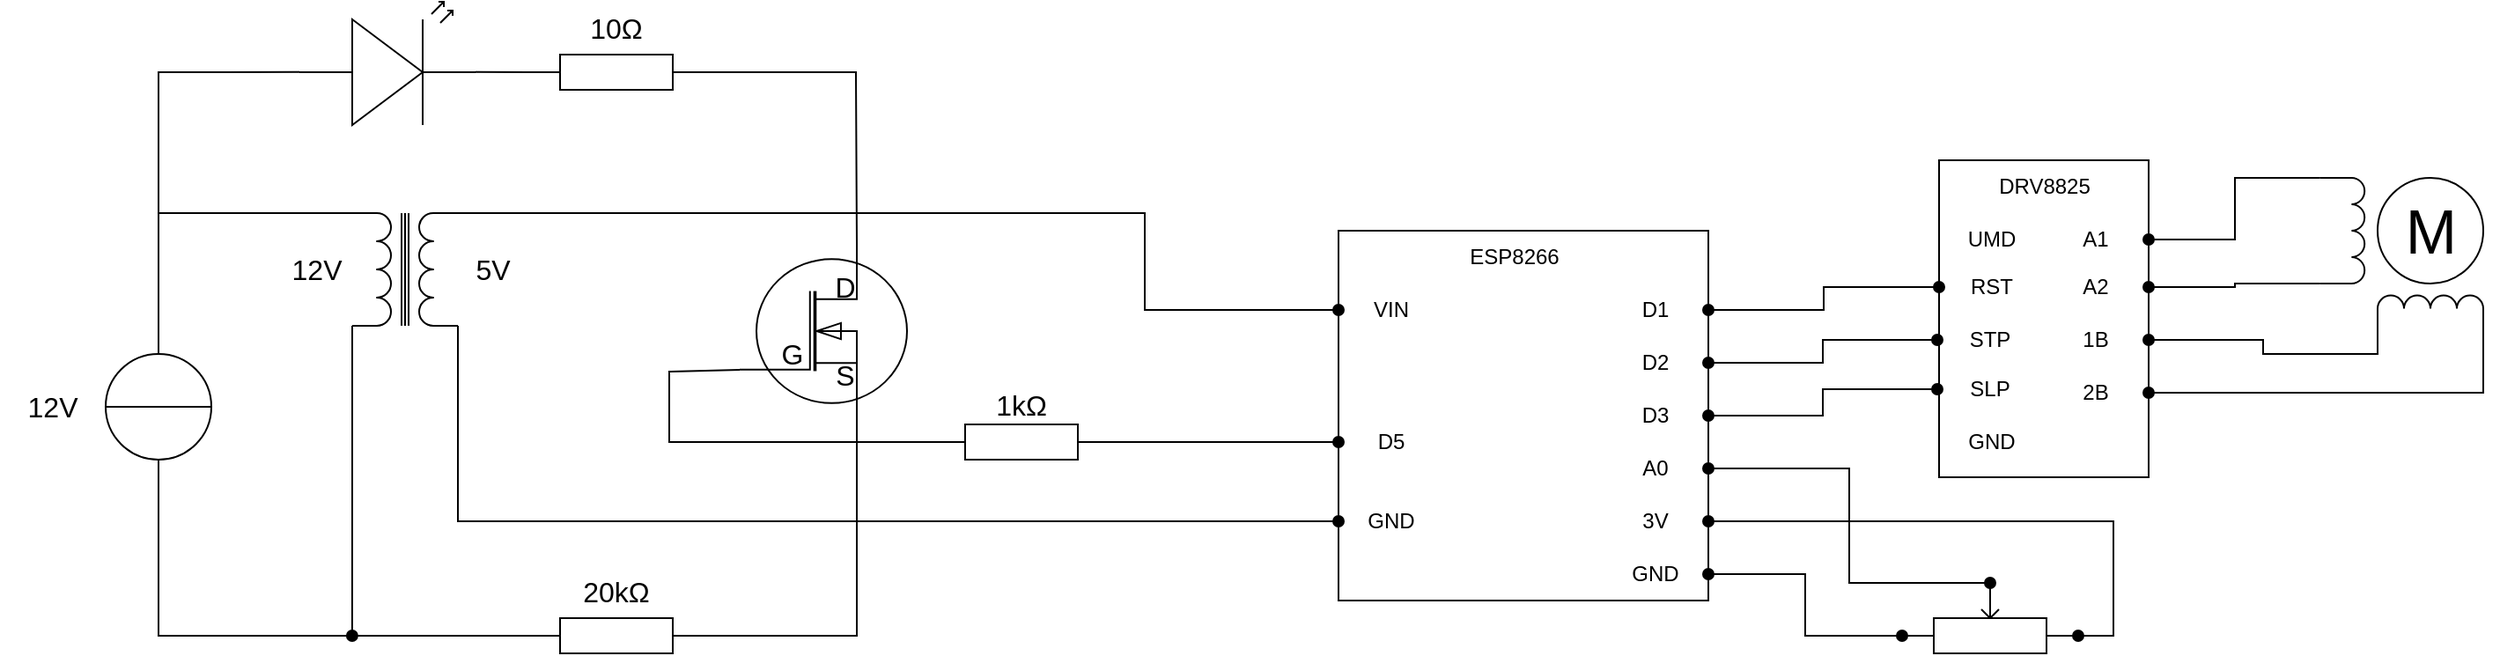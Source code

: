 <mxfile version="17.2.4" type="device"><diagram id="K48DwxTClfw-Q0JSwMD1" name="Page-1"><mxGraphModel dx="2840" dy="1876" grid="1" gridSize="10" guides="1" tooltips="1" connect="1" arrows="1" fold="1" page="1" pageScale="1" pageWidth="827" pageHeight="1169" math="0" shadow="0"><root><mxCell id="0"/><mxCell id="1" parent="0"/><mxCell id="Egm7DSNtyig4l9M5vHSW-4" style="edgeStyle=orthogonalEdgeStyle;rounded=0;orthogonalLoop=1;jettySize=auto;html=1;endArrow=none;endFill=0;" edge="1" parent="1" source="Egm7DSNtyig4l9M5vHSW-1"><mxGeometry relative="1" as="geometry"><mxPoint x="110" y="200" as="targetPoint"/></mxGeometry></mxCell><mxCell id="Egm7DSNtyig4l9M5vHSW-1" value="" style="pointerEvents=1;verticalLabelPosition=bottom;shadow=0;dashed=0;align=center;html=1;verticalAlign=top;shape=mxgraph.electrical.signal_sources.source;aspect=fixed;points=[[0.5,0,0],[1,0.5,0],[0.5,1,0],[0,0.5,0]];elSignalType=ideal;" vertex="1" parent="1"><mxGeometry x="80" y="280" width="60" height="60" as="geometry"/></mxCell><mxCell id="Egm7DSNtyig4l9M5vHSW-116" style="edgeStyle=orthogonalEdgeStyle;rounded=0;orthogonalLoop=1;jettySize=auto;html=1;endArrow=oval;endFill=1;exitX=1;exitY=0;exitDx=0;exitDy=0;exitPerimeter=0;entryX=0;entryY=0.5;entryDx=0;entryDy=0;" edge="1" parent="1" source="Egm7DSNtyig4l9M5vHSW-10" target="Egm7DSNtyig4l9M5vHSW-118"><mxGeometry relative="1" as="geometry"><mxPoint x="740" y="380" as="targetPoint"/><Array as="points"><mxPoint x="280" y="375"/></Array></mxGeometry></mxCell><mxCell id="Egm7DSNtyig4l9M5vHSW-139" style="edgeStyle=orthogonalEdgeStyle;rounded=0;orthogonalLoop=1;jettySize=auto;html=1;exitX=1;exitY=1;exitDx=0;exitDy=0;exitPerimeter=0;fontSize=16;endArrow=oval;endFill=1;" edge="1" parent="1" source="Egm7DSNtyig4l9M5vHSW-10"><mxGeometry relative="1" as="geometry"><mxPoint x="219.951" y="440" as="targetPoint"/><Array as="points"><mxPoint x="220" y="350"/><mxPoint x="220" y="350"/></Array></mxGeometry></mxCell><mxCell id="Egm7DSNtyig4l9M5vHSW-10" value="" style="pointerEvents=1;verticalLabelPosition=bottom;shadow=0;dashed=0;align=center;html=1;verticalAlign=top;shape=mxgraph.electrical.inductors.transformer_1;fillColor=#000000;direction=south;" vertex="1" parent="1"><mxGeometry x="220" y="200" width="60" height="64" as="geometry"/></mxCell><mxCell id="Egm7DSNtyig4l9M5vHSW-12" value="" style="endArrow=none;html=1;rounded=0;entryX=0;entryY=1;entryDx=0;entryDy=0;entryPerimeter=0;" edge="1" parent="1" target="Egm7DSNtyig4l9M5vHSW-10"><mxGeometry width="50" height="50" relative="1" as="geometry"><mxPoint x="110" y="200" as="sourcePoint"/><mxPoint x="390" y="200" as="targetPoint"/></mxGeometry></mxCell><mxCell id="Egm7DSNtyig4l9M5vHSW-13" value="" style="whiteSpace=wrap;html=1;aspect=fixed;fillColor=none;" vertex="1" parent="1"><mxGeometry x="780" y="210" width="210" height="210" as="geometry"/></mxCell><mxCell id="Egm7DSNtyig4l9M5vHSW-14" value="" style="verticalLabelPosition=bottom;shadow=0;dashed=0;align=center;html=1;verticalAlign=top;shape=mxgraph.electrical.mosfets1.n-channel_mosfet_1;fillColor=none;" vertex="1" parent="1"><mxGeometry x="440" y="217" width="95" height="100" as="geometry"/></mxCell><mxCell id="Egm7DSNtyig4l9M5vHSW-15" value="" style="verticalLabelPosition=bottom;shadow=0;dashed=0;align=center;html=1;verticalAlign=top;shape=mxgraph.electrical.opto_electronics.led_2;pointerEvents=1;fillColor=none;" vertex="1" parent="1"><mxGeometry x="190" y="80" width="100" height="70" as="geometry"/></mxCell><mxCell id="Egm7DSNtyig4l9M5vHSW-16" value="" style="pointerEvents=1;verticalLabelPosition=bottom;shadow=0;dashed=0;align=center;html=1;verticalAlign=top;shape=mxgraph.electrical.resistors.resistor_1;fillColor=none;" vertex="1" parent="1"><mxGeometry x="320" y="110" width="100" height="20" as="geometry"/></mxCell><mxCell id="Egm7DSNtyig4l9M5vHSW-115" style="edgeStyle=orthogonalEdgeStyle;rounded=0;orthogonalLoop=1;jettySize=auto;html=1;endArrow=none;endFill=0;entryX=0.7;entryY=1;entryDx=0;entryDy=0;entryPerimeter=0;" edge="1" parent="1" source="Egm7DSNtyig4l9M5vHSW-17" target="Egm7DSNtyig4l9M5vHSW-14"><mxGeometry relative="1" as="geometry"><mxPoint x="680" y="440" as="targetPoint"/></mxGeometry></mxCell><mxCell id="Egm7DSNtyig4l9M5vHSW-17" value="" style="pointerEvents=1;verticalLabelPosition=bottom;shadow=0;dashed=0;align=center;html=1;verticalAlign=top;shape=mxgraph.electrical.resistors.resistor_1;fillColor=none;" vertex="1" parent="1"><mxGeometry x="320" y="430" width="100" height="20" as="geometry"/></mxCell><mxCell id="Egm7DSNtyig4l9M5vHSW-126" style="edgeStyle=orthogonalEdgeStyle;rounded=0;orthogonalLoop=1;jettySize=auto;html=1;exitX=1;exitY=0.5;exitDx=0;exitDy=0;exitPerimeter=0;entryX=0;entryY=0.5;entryDx=0;entryDy=0;endArrow=oval;endFill=1;" edge="1" parent="1" source="Egm7DSNtyig4l9M5vHSW-18" target="Egm7DSNtyig4l9M5vHSW-120"><mxGeometry relative="1" as="geometry"/></mxCell><mxCell id="Egm7DSNtyig4l9M5vHSW-18" value="" style="pointerEvents=1;verticalLabelPosition=bottom;shadow=0;dashed=0;align=center;html=1;verticalAlign=top;shape=mxgraph.electrical.resistors.resistor_1;fillColor=none;" vertex="1" parent="1"><mxGeometry x="550" y="320" width="100" height="20" as="geometry"/></mxCell><mxCell id="Egm7DSNtyig4l9M5vHSW-174" style="edgeStyle=orthogonalEdgeStyle;rounded=0;orthogonalLoop=1;jettySize=auto;html=1;exitX=0;exitY=0.25;exitDx=0;exitDy=0;exitPerimeter=0;entryX=1;entryY=0.5;entryDx=0;entryDy=0;fontSize=16;startArrow=oval;startFill=1;endArrow=oval;endFill=1;" edge="1" parent="1" source="Egm7DSNtyig4l9M5vHSW-19" target="Egm7DSNtyig4l9M5vHSW-144"><mxGeometry relative="1" as="geometry"/></mxCell><mxCell id="Egm7DSNtyig4l9M5vHSW-175" style="edgeStyle=orthogonalEdgeStyle;rounded=0;orthogonalLoop=1;jettySize=auto;html=1;exitX=0.5;exitY=1;exitDx=0;exitDy=0;exitPerimeter=0;fontSize=16;startArrow=oval;startFill=1;endArrow=oval;endFill=1;entryX=1;entryY=0.5;entryDx=0;entryDy=0;" edge="1" parent="1" source="Egm7DSNtyig4l9M5vHSW-19" target="Egm7DSNtyig4l9M5vHSW-143"><mxGeometry relative="1" as="geometry"><mxPoint x="1020" y="360" as="targetPoint"/><Array as="points"><mxPoint x="1070" y="410"/><mxPoint x="1070" y="345"/></Array></mxGeometry></mxCell><mxCell id="Egm7DSNtyig4l9M5vHSW-19" value="" style="pointerEvents=1;verticalLabelPosition=bottom;shadow=0;dashed=0;align=center;html=1;verticalAlign=top;shape=mxgraph.electrical.resistors.potentiometer_1;fillColor=none;rotation=-180;" vertex="1" parent="1"><mxGeometry x="1100" y="410" width="100" height="40" as="geometry"/></mxCell><mxCell id="Egm7DSNtyig4l9M5vHSW-21" value="" style="endArrow=none;html=1;rounded=0;entryX=0;entryY=0.57;entryDx=0;entryDy=0;entryPerimeter=0;" edge="1" parent="1" target="Egm7DSNtyig4l9M5vHSW-15"><mxGeometry width="50" height="50" relative="1" as="geometry"><mxPoint x="110" y="200" as="sourcePoint"/><mxPoint x="720" y="380" as="targetPoint"/><Array as="points"><mxPoint x="110" y="120"/></Array></mxGeometry></mxCell><mxCell id="Egm7DSNtyig4l9M5vHSW-25" value="" style="endArrow=none;html=1;rounded=0;exitX=1;exitY=0.57;exitDx=0;exitDy=0;exitPerimeter=0;entryX=0;entryY=0.5;entryDx=0;entryDy=0;entryPerimeter=0;" edge="1" parent="1" source="Egm7DSNtyig4l9M5vHSW-15" target="Egm7DSNtyig4l9M5vHSW-16"><mxGeometry width="50" height="50" relative="1" as="geometry"><mxPoint x="670" y="430" as="sourcePoint"/><mxPoint x="720" y="380" as="targetPoint"/></mxGeometry></mxCell><mxCell id="Egm7DSNtyig4l9M5vHSW-26" value="" style="endArrow=none;html=1;rounded=0;exitX=1;exitY=0.5;exitDx=0;exitDy=0;exitPerimeter=0;entryX=0.7;entryY=0;entryDx=0;entryDy=0;entryPerimeter=0;" edge="1" parent="1" source="Egm7DSNtyig4l9M5vHSW-16" target="Egm7DSNtyig4l9M5vHSW-14"><mxGeometry width="50" height="50" relative="1" as="geometry"><mxPoint x="670" y="430" as="sourcePoint"/><mxPoint x="720" y="380" as="targetPoint"/><Array as="points"><mxPoint x="506" y="120"/></Array></mxGeometry></mxCell><mxCell id="Egm7DSNtyig4l9M5vHSW-113" value="" style="endArrow=none;html=1;rounded=0;exitX=0;exitY=0.72;exitDx=0;exitDy=0;exitPerimeter=0;entryX=0;entryY=0.5;entryDx=0;entryDy=0;entryPerimeter=0;" edge="1" parent="1" source="Egm7DSNtyig4l9M5vHSW-14" target="Egm7DSNtyig4l9M5vHSW-18"><mxGeometry width="50" height="50" relative="1" as="geometry"><mxPoint x="590" y="350" as="sourcePoint"/><mxPoint x="640" y="300" as="targetPoint"/><Array as="points"><mxPoint x="400" y="290"/><mxPoint x="400" y="330"/></Array></mxGeometry></mxCell><mxCell id="Egm7DSNtyig4l9M5vHSW-114" value="" style="endArrow=none;html=1;rounded=0;exitX=0.5;exitY=1;exitDx=0;exitDy=0;exitPerimeter=0;entryX=0;entryY=0.5;entryDx=0;entryDy=0;entryPerimeter=0;" edge="1" parent="1" source="Egm7DSNtyig4l9M5vHSW-1" target="Egm7DSNtyig4l9M5vHSW-17"><mxGeometry width="50" height="50" relative="1" as="geometry"><mxPoint x="600" y="390" as="sourcePoint"/><mxPoint x="320" y="440" as="targetPoint"/><Array as="points"><mxPoint x="110" y="440"/></Array></mxGeometry></mxCell><mxCell id="Egm7DSNtyig4l9M5vHSW-118" value="GND" style="text;html=1;strokeColor=none;fillColor=none;align=center;verticalAlign=middle;whiteSpace=wrap;rounded=0;" vertex="1" parent="1"><mxGeometry x="780" y="360" width="60" height="30" as="geometry"/></mxCell><mxCell id="Egm7DSNtyig4l9M5vHSW-136" style="edgeStyle=orthogonalEdgeStyle;rounded=0;orthogonalLoop=1;jettySize=auto;html=1;exitX=0;exitY=0.5;exitDx=0;exitDy=0;fontSize=16;endArrow=none;endFill=0;entryX=0;entryY=0;entryDx=0;entryDy=0;entryPerimeter=0;startArrow=oval;startFill=1;" edge="1" parent="1" source="Egm7DSNtyig4l9M5vHSW-119" target="Egm7DSNtyig4l9M5vHSW-10"><mxGeometry relative="1" as="geometry"><mxPoint x="470" y="410" as="targetPoint"/><Array as="points"><mxPoint x="670" y="255"/><mxPoint x="670" y="200"/></Array></mxGeometry></mxCell><mxCell id="Egm7DSNtyig4l9M5vHSW-119" value="VIN" style="text;html=1;strokeColor=none;fillColor=none;align=center;verticalAlign=middle;whiteSpace=wrap;rounded=0;" vertex="1" parent="1"><mxGeometry x="780" y="240" width="60" height="30" as="geometry"/></mxCell><mxCell id="Egm7DSNtyig4l9M5vHSW-120" value="D5" style="text;html=1;strokeColor=none;fillColor=none;align=center;verticalAlign=middle;whiteSpace=wrap;rounded=0;" vertex="1" parent="1"><mxGeometry x="780" y="315" width="60" height="30" as="geometry"/></mxCell><mxCell id="Egm7DSNtyig4l9M5vHSW-121" value="ESP8266" style="text;html=1;strokeColor=none;fillColor=none;align=center;verticalAlign=middle;whiteSpace=wrap;rounded=0;" vertex="1" parent="1"><mxGeometry x="850" y="210" width="60" height="30" as="geometry"/></mxCell><mxCell id="Egm7DSNtyig4l9M5vHSW-127" value="&lt;font style=&quot;font-size: 16px&quot;&gt;5V&lt;/font&gt;" style="text;html=1;strokeColor=none;fillColor=none;align=center;verticalAlign=middle;whiteSpace=wrap;rounded=0;" vertex="1" parent="1"><mxGeometry x="270" y="217" width="60" height="30" as="geometry"/></mxCell><mxCell id="Egm7DSNtyig4l9M5vHSW-128" value="&lt;font style=&quot;font-size: 16px&quot;&gt;12V&lt;/font&gt;" style="text;html=1;strokeColor=none;fillColor=none;align=center;verticalAlign=middle;whiteSpace=wrap;rounded=0;" vertex="1" parent="1"><mxGeometry x="20" y="295" width="60" height="30" as="geometry"/></mxCell><mxCell id="Egm7DSNtyig4l9M5vHSW-129" value="&lt;font style=&quot;font-size: 16px&quot;&gt;12V&lt;/font&gt;" style="text;html=1;strokeColor=none;fillColor=none;align=center;verticalAlign=middle;whiteSpace=wrap;rounded=0;" vertex="1" parent="1"><mxGeometry x="170" y="217" width="60" height="30" as="geometry"/></mxCell><mxCell id="Egm7DSNtyig4l9M5vHSW-130" value="D" style="text;html=1;strokeColor=none;fillColor=none;align=center;verticalAlign=middle;whiteSpace=wrap;rounded=0;fontSize=16;" vertex="1" parent="1"><mxGeometry x="470" y="227" width="60" height="30" as="geometry"/></mxCell><mxCell id="Egm7DSNtyig4l9M5vHSW-131" value="S" style="text;html=1;strokeColor=none;fillColor=none;align=center;verticalAlign=middle;whiteSpace=wrap;rounded=0;fontSize=16;" vertex="1" parent="1"><mxGeometry x="470" y="277" width="60" height="30" as="geometry"/></mxCell><mxCell id="Egm7DSNtyig4l9M5vHSW-132" value="G" style="text;html=1;strokeColor=none;fillColor=none;align=center;verticalAlign=middle;whiteSpace=wrap;rounded=0;fontSize=16;" vertex="1" parent="1"><mxGeometry x="440" y="265" width="60" height="30" as="geometry"/></mxCell><mxCell id="Egm7DSNtyig4l9M5vHSW-133" value="10Ω" style="text;html=1;strokeColor=none;fillColor=none;align=center;verticalAlign=middle;whiteSpace=wrap;rounded=0;fontSize=16;" vertex="1" parent="1"><mxGeometry x="340" y="80" width="60" height="30" as="geometry"/></mxCell><mxCell id="Egm7DSNtyig4l9M5vHSW-134" value="1kΩ" style="text;html=1;strokeColor=none;fillColor=none;align=center;verticalAlign=middle;whiteSpace=wrap;rounded=0;fontSize=16;" vertex="1" parent="1"><mxGeometry x="570" y="294" width="60" height="30" as="geometry"/></mxCell><mxCell id="Egm7DSNtyig4l9M5vHSW-135" value="20kΩ" style="text;html=1;strokeColor=none;fillColor=none;align=center;verticalAlign=middle;whiteSpace=wrap;rounded=0;fontSize=16;" vertex="1" parent="1"><mxGeometry x="340" y="400" width="60" height="30" as="geometry"/></mxCell><mxCell id="Egm7DSNtyig4l9M5vHSW-170" style="edgeStyle=orthogonalEdgeStyle;rounded=0;orthogonalLoop=1;jettySize=auto;html=1;exitX=1;exitY=0.5;exitDx=0;exitDy=0;entryX=0;entryY=0.5;entryDx=0;entryDy=0;fontSize=16;startArrow=oval;startFill=1;endArrow=oval;endFill=1;" edge="1" parent="1" source="Egm7DSNtyig4l9M5vHSW-140" target="Egm7DSNtyig4l9M5vHSW-166"><mxGeometry relative="1" as="geometry"/></mxCell><mxCell id="Egm7DSNtyig4l9M5vHSW-140" value="D1" style="text;html=1;strokeColor=none;fillColor=none;align=center;verticalAlign=middle;whiteSpace=wrap;rounded=0;" vertex="1" parent="1"><mxGeometry x="930" y="240" width="60" height="30" as="geometry"/></mxCell><mxCell id="Egm7DSNtyig4l9M5vHSW-171" style="edgeStyle=orthogonalEdgeStyle;rounded=0;orthogonalLoop=1;jettySize=auto;html=1;exitX=1;exitY=0.5;exitDx=0;exitDy=0;entryX=0;entryY=0.5;entryDx=0;entryDy=0;fontSize=16;startArrow=oval;startFill=1;endArrow=oval;endFill=1;" edge="1" parent="1" source="Egm7DSNtyig4l9M5vHSW-141" target="Egm7DSNtyig4l9M5vHSW-167"><mxGeometry relative="1" as="geometry"/></mxCell><mxCell id="Egm7DSNtyig4l9M5vHSW-141" value="D2" style="text;html=1;strokeColor=none;fillColor=none;align=center;verticalAlign=middle;whiteSpace=wrap;rounded=0;" vertex="1" parent="1"><mxGeometry x="930" y="270" width="60" height="30" as="geometry"/></mxCell><mxCell id="Egm7DSNtyig4l9M5vHSW-172" style="edgeStyle=orthogonalEdgeStyle;rounded=0;orthogonalLoop=1;jettySize=auto;html=1;exitX=1;exitY=0.5;exitDx=0;exitDy=0;entryX=0;entryY=0.5;entryDx=0;entryDy=0;fontSize=16;startArrow=oval;startFill=1;endArrow=oval;endFill=1;" edge="1" parent="1" source="Egm7DSNtyig4l9M5vHSW-142" target="Egm7DSNtyig4l9M5vHSW-168"><mxGeometry relative="1" as="geometry"/></mxCell><mxCell id="Egm7DSNtyig4l9M5vHSW-142" value="D3" style="text;html=1;strokeColor=none;fillColor=none;align=center;verticalAlign=middle;whiteSpace=wrap;rounded=0;" vertex="1" parent="1"><mxGeometry x="930" y="300" width="60" height="30" as="geometry"/></mxCell><mxCell id="Egm7DSNtyig4l9M5vHSW-143" value="A0" style="text;html=1;strokeColor=none;fillColor=none;align=center;verticalAlign=middle;whiteSpace=wrap;rounded=0;" vertex="1" parent="1"><mxGeometry x="930" y="330" width="60" height="30" as="geometry"/></mxCell><mxCell id="Egm7DSNtyig4l9M5vHSW-144" value="3V" style="text;html=1;strokeColor=none;fillColor=none;align=center;verticalAlign=middle;whiteSpace=wrap;rounded=0;" vertex="1" parent="1"><mxGeometry x="930" y="360" width="60" height="30" as="geometry"/></mxCell><mxCell id="Egm7DSNtyig4l9M5vHSW-173" style="edgeStyle=orthogonalEdgeStyle;rounded=0;orthogonalLoop=1;jettySize=auto;html=1;exitX=1;exitY=0.5;exitDx=0;exitDy=0;entryX=1;entryY=0.25;entryDx=0;entryDy=0;entryPerimeter=0;fontSize=16;startArrow=oval;startFill=1;endArrow=oval;endFill=1;" edge="1" parent="1" source="Egm7DSNtyig4l9M5vHSW-145" target="Egm7DSNtyig4l9M5vHSW-19"><mxGeometry relative="1" as="geometry"/></mxCell><mxCell id="Egm7DSNtyig4l9M5vHSW-145" value="GND" style="text;html=1;strokeColor=none;fillColor=none;align=center;verticalAlign=middle;whiteSpace=wrap;rounded=0;" vertex="1" parent="1"><mxGeometry x="930" y="390" width="60" height="30" as="geometry"/></mxCell><mxCell id="Egm7DSNtyig4l9M5vHSW-147" value="" style="rounded=0;whiteSpace=wrap;html=1;fontSize=16;fillColor=none;" vertex="1" parent="1"><mxGeometry x="1121" y="170" width="119" height="180" as="geometry"/></mxCell><mxCell id="Egm7DSNtyig4l9M5vHSW-148" value="M" style="verticalLabelPosition=middle;shadow=0;dashed=0;align=center;html=1;verticalAlign=middle;strokeWidth=1;shape=ellipse;aspect=fixed;fontSize=35;fillColor=none;" vertex="1" parent="1"><mxGeometry x="1370" y="180" width="60" height="60" as="geometry"/></mxCell><mxCell id="Egm7DSNtyig4l9M5vHSW-150" value="" style="pointerEvents=1;verticalLabelPosition=bottom;shadow=0;dashed=0;align=center;html=1;verticalAlign=top;shape=mxgraph.electrical.inductors.inductor;fontSize=16;fillColor=none;rotation=90;" vertex="1" parent="1"><mxGeometry x="1320" y="197.4" width="60" height="25.2" as="geometry"/></mxCell><mxCell id="Egm7DSNtyig4l9M5vHSW-151" value="" style="pointerEvents=1;verticalLabelPosition=bottom;shadow=0;dashed=0;align=center;html=1;verticalAlign=top;shape=mxgraph.electrical.inductors.inductor;fontSize=16;fillColor=none;rotation=0;" vertex="1" parent="1"><mxGeometry x="1370" y="246.8" width="60" height="25.2" as="geometry"/></mxCell><mxCell id="Egm7DSNtyig4l9M5vHSW-161" style="edgeStyle=orthogonalEdgeStyle;rounded=0;orthogonalLoop=1;jettySize=auto;html=1;exitX=1;exitY=0.5;exitDx=0;exitDy=0;entryX=0;entryY=1;entryDx=0;entryDy=0;entryPerimeter=0;fontSize=16;startArrow=oval;startFill=1;endArrow=none;endFill=0;" edge="1" parent="1" source="Egm7DSNtyig4l9M5vHSW-156" target="Egm7DSNtyig4l9M5vHSW-150"><mxGeometry relative="1" as="geometry"><Array as="points"><mxPoint x="1289" y="215"/><mxPoint x="1289" y="180"/></Array></mxGeometry></mxCell><mxCell id="Egm7DSNtyig4l9M5vHSW-156" value="A1" style="text;html=1;strokeColor=none;fillColor=none;align=center;verticalAlign=middle;whiteSpace=wrap;rounded=0;" vertex="1" parent="1"><mxGeometry x="1180" y="200" width="60" height="30" as="geometry"/></mxCell><mxCell id="Egm7DSNtyig4l9M5vHSW-157" value="DRV8825" style="text;html=1;strokeColor=none;fillColor=none;align=center;verticalAlign=middle;whiteSpace=wrap;rounded=0;" vertex="1" parent="1"><mxGeometry x="1150.5" y="170" width="60" height="30" as="geometry"/></mxCell><mxCell id="Egm7DSNtyig4l9M5vHSW-162" style="edgeStyle=orthogonalEdgeStyle;rounded=0;orthogonalLoop=1;jettySize=auto;html=1;exitX=1;exitY=0.5;exitDx=0;exitDy=0;entryX=1;entryY=1;entryDx=0;entryDy=0;entryPerimeter=0;fontSize=16;startArrow=oval;startFill=1;endArrow=none;endFill=0;" edge="1" parent="1" source="Egm7DSNtyig4l9M5vHSW-158" target="Egm7DSNtyig4l9M5vHSW-150"><mxGeometry relative="1" as="geometry"><Array as="points"><mxPoint x="1289" y="242"/><mxPoint x="1289" y="240"/></Array></mxGeometry></mxCell><mxCell id="Egm7DSNtyig4l9M5vHSW-158" value="A2" style="text;html=1;strokeColor=none;fillColor=none;align=center;verticalAlign=middle;whiteSpace=wrap;rounded=0;" vertex="1" parent="1"><mxGeometry x="1180" y="227" width="60" height="30" as="geometry"/></mxCell><mxCell id="Egm7DSNtyig4l9M5vHSW-163" style="edgeStyle=orthogonalEdgeStyle;rounded=0;orthogonalLoop=1;jettySize=auto;html=1;exitX=1;exitY=0.5;exitDx=0;exitDy=0;entryX=0;entryY=1;entryDx=0;entryDy=0;entryPerimeter=0;fontSize=16;startArrow=oval;startFill=1;endArrow=none;endFill=0;" edge="1" parent="1" source="Egm7DSNtyig4l9M5vHSW-159" target="Egm7DSNtyig4l9M5vHSW-151"><mxGeometry relative="1" as="geometry"><Array as="points"><mxPoint x="1305" y="272"/><mxPoint x="1305" y="280"/><mxPoint x="1370" y="280"/></Array></mxGeometry></mxCell><mxCell id="Egm7DSNtyig4l9M5vHSW-159" value="1B" style="text;html=1;strokeColor=none;fillColor=none;align=center;verticalAlign=middle;whiteSpace=wrap;rounded=0;" vertex="1" parent="1"><mxGeometry x="1180" y="257" width="60" height="30" as="geometry"/></mxCell><mxCell id="Egm7DSNtyig4l9M5vHSW-164" style="edgeStyle=orthogonalEdgeStyle;rounded=0;orthogonalLoop=1;jettySize=auto;html=1;exitX=1;exitY=0.5;exitDx=0;exitDy=0;entryX=1;entryY=1;entryDx=0;entryDy=0;entryPerimeter=0;fontSize=16;startArrow=oval;startFill=1;endArrow=none;endFill=0;" edge="1" parent="1" source="Egm7DSNtyig4l9M5vHSW-160" target="Egm7DSNtyig4l9M5vHSW-151"><mxGeometry relative="1" as="geometry"/></mxCell><mxCell id="Egm7DSNtyig4l9M5vHSW-160" value="2B" style="text;html=1;strokeColor=none;fillColor=none;align=center;verticalAlign=middle;whiteSpace=wrap;rounded=0;" vertex="1" parent="1"><mxGeometry x="1180" y="287" width="60" height="30" as="geometry"/></mxCell><mxCell id="Egm7DSNtyig4l9M5vHSW-165" value="UMD" style="text;html=1;strokeColor=none;fillColor=none;align=center;verticalAlign=middle;whiteSpace=wrap;rounded=0;" vertex="1" parent="1"><mxGeometry x="1121" y="200" width="60" height="30" as="geometry"/></mxCell><mxCell id="Egm7DSNtyig4l9M5vHSW-166" value="RST" style="text;html=1;strokeColor=none;fillColor=none;align=center;verticalAlign=middle;whiteSpace=wrap;rounded=0;" vertex="1" parent="1"><mxGeometry x="1121" y="227" width="60" height="30" as="geometry"/></mxCell><mxCell id="Egm7DSNtyig4l9M5vHSW-167" value="STP" style="text;html=1;strokeColor=none;fillColor=none;align=center;verticalAlign=middle;whiteSpace=wrap;rounded=0;" vertex="1" parent="1"><mxGeometry x="1120" y="257" width="60" height="30" as="geometry"/></mxCell><mxCell id="Egm7DSNtyig4l9M5vHSW-168" value="SLP" style="text;html=1;strokeColor=none;fillColor=none;align=center;verticalAlign=middle;whiteSpace=wrap;rounded=0;" vertex="1" parent="1"><mxGeometry x="1120" y="285" width="60" height="30" as="geometry"/></mxCell><mxCell id="Egm7DSNtyig4l9M5vHSW-169" value="GND" style="text;html=1;strokeColor=none;fillColor=none;align=center;verticalAlign=middle;whiteSpace=wrap;rounded=0;" vertex="1" parent="1"><mxGeometry x="1121" y="315" width="60" height="30" as="geometry"/></mxCell></root></mxGraphModel></diagram></mxfile>